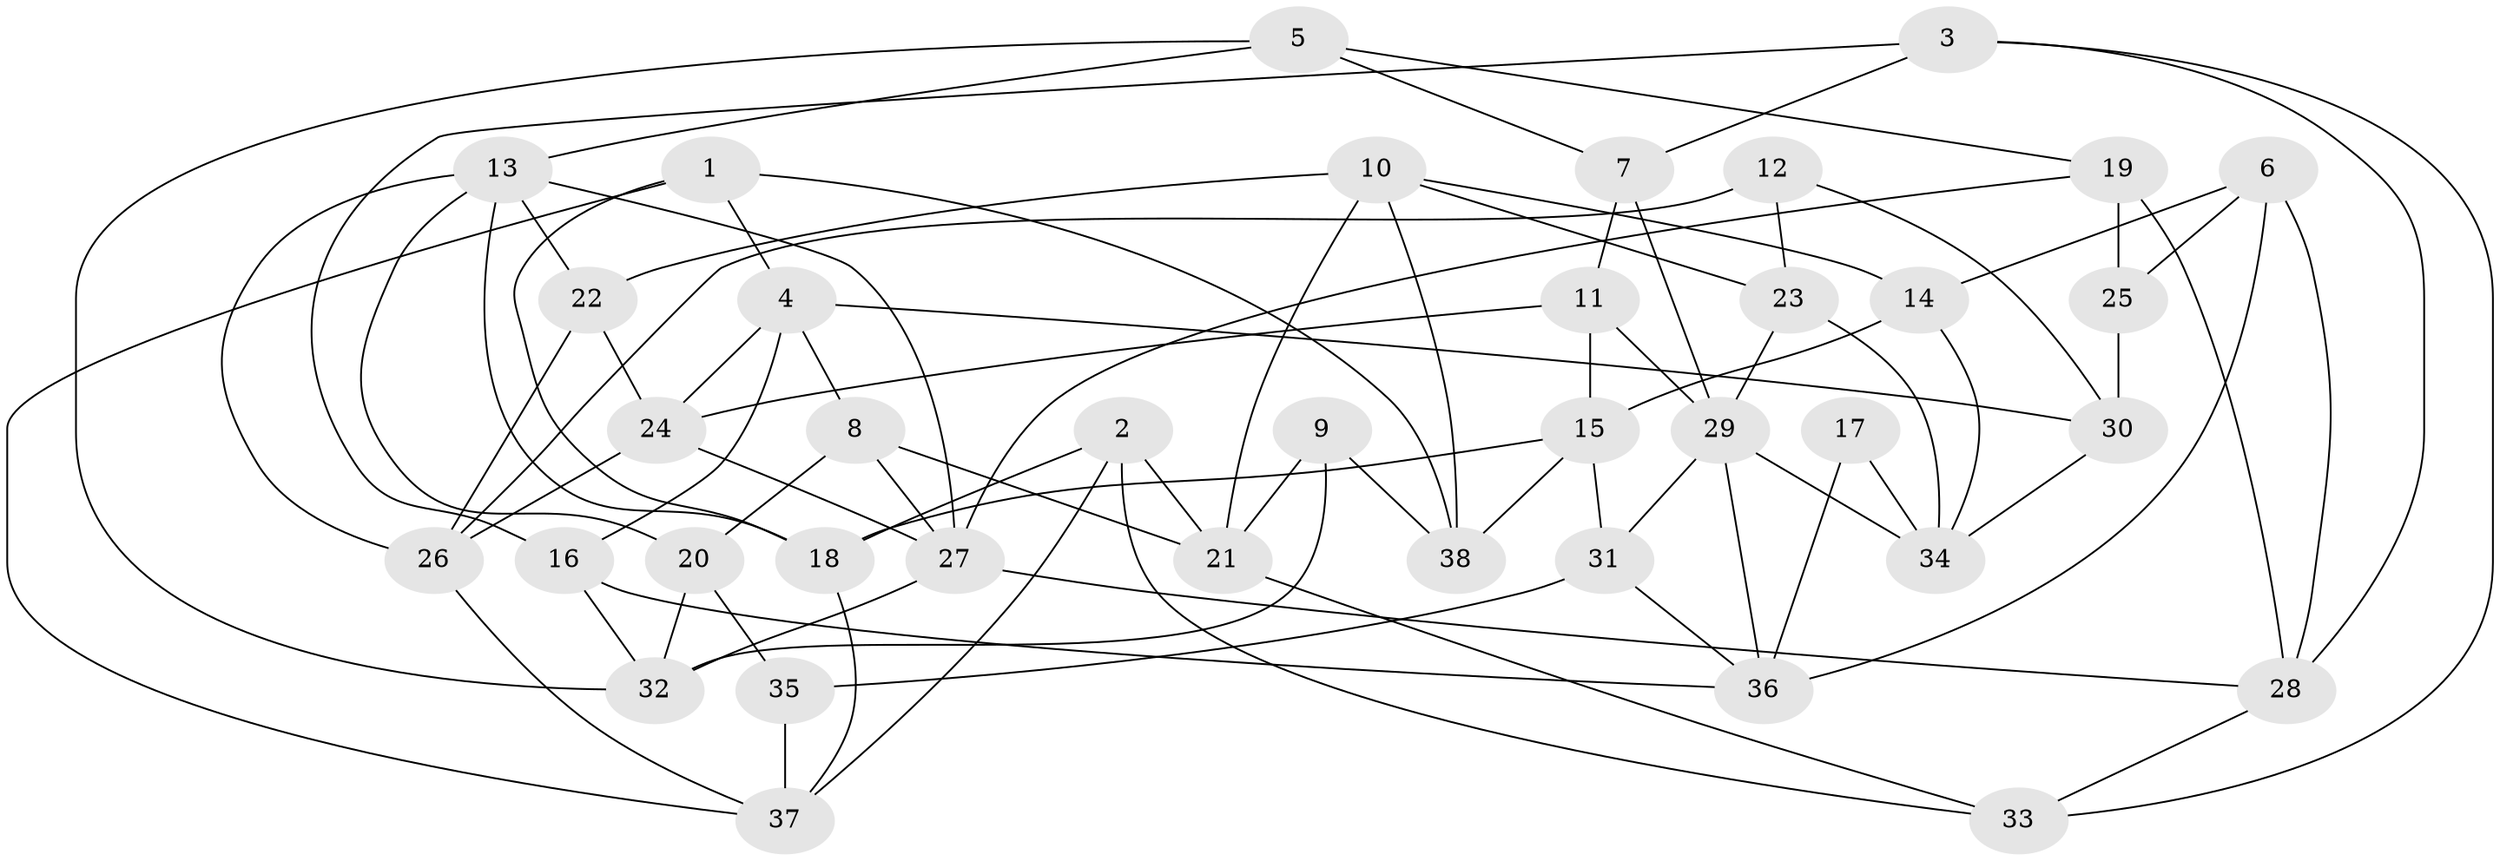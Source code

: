 // original degree distribution, {4: 1.0}
// Generated by graph-tools (version 1.1) at 2025/38/03/04/25 23:38:16]
// undirected, 38 vertices, 82 edges
graph export_dot {
  node [color=gray90,style=filled];
  1;
  2;
  3;
  4;
  5;
  6;
  7;
  8;
  9;
  10;
  11;
  12;
  13;
  14;
  15;
  16;
  17;
  18;
  19;
  20;
  21;
  22;
  23;
  24;
  25;
  26;
  27;
  28;
  29;
  30;
  31;
  32;
  33;
  34;
  35;
  36;
  37;
  38;
  1 -- 4 [weight=1.0];
  1 -- 18 [weight=1.0];
  1 -- 37 [weight=1.0];
  1 -- 38 [weight=1.0];
  2 -- 18 [weight=1.0];
  2 -- 21 [weight=1.0];
  2 -- 33 [weight=1.0];
  2 -- 37 [weight=1.0];
  3 -- 7 [weight=1.0];
  3 -- 16 [weight=1.0];
  3 -- 28 [weight=1.0];
  3 -- 33 [weight=1.0];
  4 -- 8 [weight=1.0];
  4 -- 16 [weight=1.0];
  4 -- 24 [weight=2.0];
  4 -- 30 [weight=1.0];
  5 -- 7 [weight=1.0];
  5 -- 13 [weight=1.0];
  5 -- 19 [weight=1.0];
  5 -- 32 [weight=1.0];
  6 -- 14 [weight=1.0];
  6 -- 25 [weight=1.0];
  6 -- 28 [weight=1.0];
  6 -- 36 [weight=1.0];
  7 -- 11 [weight=1.0];
  7 -- 29 [weight=1.0];
  8 -- 20 [weight=1.0];
  8 -- 21 [weight=1.0];
  8 -- 27 [weight=1.0];
  9 -- 21 [weight=1.0];
  9 -- 32 [weight=2.0];
  9 -- 38 [weight=1.0];
  10 -- 14 [weight=1.0];
  10 -- 21 [weight=2.0];
  10 -- 22 [weight=1.0];
  10 -- 23 [weight=1.0];
  10 -- 38 [weight=1.0];
  11 -- 15 [weight=1.0];
  11 -- 24 [weight=1.0];
  11 -- 29 [weight=1.0];
  12 -- 23 [weight=1.0];
  12 -- 26 [weight=2.0];
  12 -- 30 [weight=1.0];
  13 -- 18 [weight=1.0];
  13 -- 20 [weight=1.0];
  13 -- 22 [weight=1.0];
  13 -- 26 [weight=1.0];
  13 -- 27 [weight=1.0];
  14 -- 15 [weight=1.0];
  14 -- 34 [weight=1.0];
  15 -- 18 [weight=2.0];
  15 -- 31 [weight=1.0];
  15 -- 38 [weight=1.0];
  16 -- 32 [weight=1.0];
  16 -- 36 [weight=1.0];
  17 -- 34 [weight=2.0];
  17 -- 36 [weight=2.0];
  18 -- 37 [weight=1.0];
  19 -- 25 [weight=2.0];
  19 -- 27 [weight=1.0];
  19 -- 28 [weight=2.0];
  20 -- 32 [weight=1.0];
  20 -- 35 [weight=1.0];
  21 -- 33 [weight=1.0];
  22 -- 24 [weight=1.0];
  22 -- 26 [weight=1.0];
  23 -- 29 [weight=1.0];
  23 -- 34 [weight=1.0];
  24 -- 26 [weight=1.0];
  24 -- 27 [weight=1.0];
  25 -- 30 [weight=1.0];
  26 -- 37 [weight=1.0];
  27 -- 28 [weight=1.0];
  27 -- 32 [weight=1.0];
  28 -- 33 [weight=1.0];
  29 -- 31 [weight=1.0];
  29 -- 34 [weight=1.0];
  29 -- 36 [weight=1.0];
  30 -- 34 [weight=1.0];
  31 -- 35 [weight=1.0];
  31 -- 36 [weight=1.0];
  35 -- 37 [weight=2.0];
}
